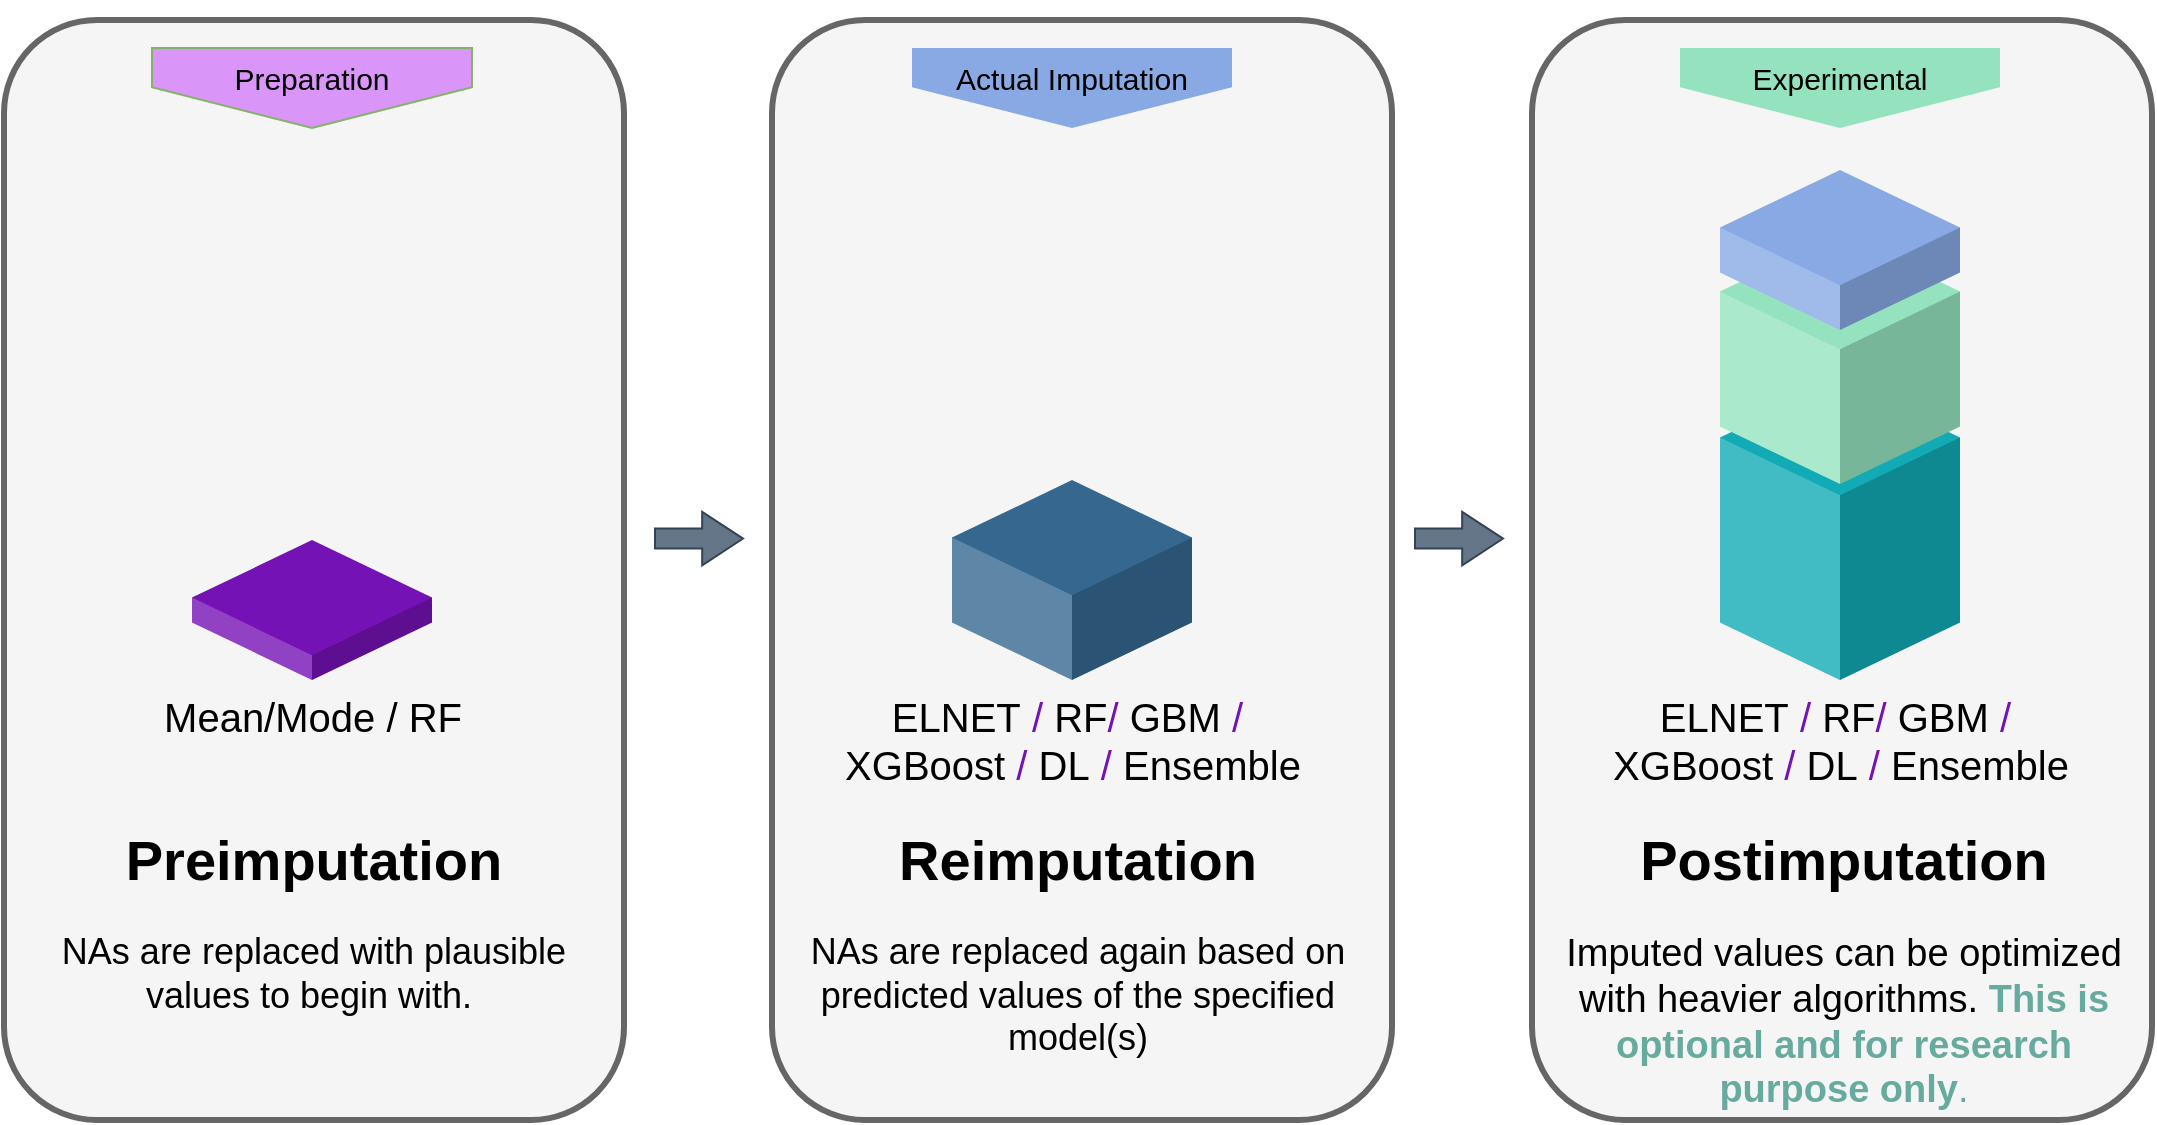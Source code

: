 <mxfile version="20.3.0" type="device"><diagram name="Page-1" id="54c02804-9d69-ba3f-8aca-1021b27b8050"><mxGraphModel dx="1483" dy="927" grid="1" gridSize="10" guides="1" tooltips="1" connect="1" arrows="1" fold="1" page="1" pageScale="1" pageWidth="1100" pageHeight="850" background="none" math="0" shadow="0"><root><mxCell id="0"/><mxCell id="1" parent="0"/><mxCell id="d1PI041SB5bk-du77dhb-3" value="&lt;h1&gt;&lt;br&gt;&lt;/h1&gt;" style="text;html=1;spacing=5;spacingTop=-20;whiteSpace=wrap;overflow=hidden;strokeWidth=3;fontSize=13;align=center;rounded=1;fillColor=#f5f5f5;fontColor=#333333;strokeColor=#666666;" parent="1" vertex="1"><mxGeometry x="45" y="220" width="310" height="550" as="geometry"/></mxCell><mxCell id="7c3a617817c5cf35-8" value="Mean/Mode / RF" style="verticalLabelPosition=bottom;verticalAlign=top;html=1;shape=mxgraph.infographic.shadedCube;isoAngle=15;fillColor=#7412B5;strokeColor=none;fontFamily=Helvetica;fontSize=20;align=center;strokeWidth=2;" parent="1" vertex="1"><mxGeometry x="139" y="480" width="120" height="70" as="geometry"/></mxCell><mxCell id="7c3a617817c5cf35-13" value="&lt;h1&gt;Preimputation&lt;/h1&gt;&lt;p&gt;&lt;span style=&quot;font-size: 18px;&quot;&gt;NAs are replaced with plausible values to begin with.&amp;nbsp;&lt;/span&gt;&lt;/p&gt;" style="text;html=1;spacing=5;spacingTop=-20;whiteSpace=wrap;overflow=hidden;strokeWidth=2;fillColor=none;gradientColor=none;fontSize=14;align=center;" parent="1" vertex="1"><mxGeometry x="65" y="615" width="270" height="147" as="geometry"/></mxCell><mxCell id="jeCLJyGrqwr1bO78uZP9-1" value="Preparation" style="shape=offPageConnector;whiteSpace=wrap;html=1;fillColor=#DA95F8;fontSize=15;size=0.509;verticalAlign=top;strokeColor=#82b366;shadow=0;rounded=0;gradientColor=none;gradientDirection=west;" parent="1" vertex="1"><mxGeometry x="119" y="234" width="160" height="40" as="geometry"/></mxCell><mxCell id="d1PI041SB5bk-du77dhb-2" value="" style="shape=flexArrow;endArrow=classic;html=1;rounded=0;fontColor=#000000;fillColor=#f5f5f5;strokeColor=#666666;endWidth=15.714;endSize=6.471;" parent="1" edge="1"><mxGeometry width="50" height="50" relative="1" as="geometry"><mxPoint x="642" y="368.0" as="sourcePoint"/><mxPoint x="712" y="368.0" as="targetPoint"/></mxGeometry></mxCell><mxCell id="jeCLJyGrqwr1bO78uZP9-6" value="" style="shape=flexArrow;endArrow=classic;html=1;rounded=0;fontColor=#000000;fillColor=#647687;strokeColor=#314354;endWidth=15.714;endSize=6.471;" parent="1" edge="1"><mxGeometry width="50" height="50" relative="1" as="geometry"><mxPoint x="370" y="479.29" as="sourcePoint"/><mxPoint x="415" y="479.29" as="targetPoint"/></mxGeometry></mxCell><mxCell id="d1PI041SB5bk-du77dhb-12" value="" style="shape=flexArrow;endArrow=classic;html=1;rounded=0;fontColor=#000000;fillColor=#647687;strokeColor=#314354;endWidth=15.714;endSize=6.471;" parent="1" edge="1"><mxGeometry width="50" height="50" relative="1" as="geometry"><mxPoint x="750" y="479.29" as="sourcePoint"/><mxPoint x="795" y="479.29" as="targetPoint"/></mxGeometry></mxCell><mxCell id="d1PI041SB5bk-du77dhb-8" value="&lt;h1&gt;&lt;br&gt;&lt;/h1&gt;" style="text;html=1;spacing=5;spacingTop=-20;whiteSpace=wrap;overflow=hidden;strokeColor=#666666;strokeWidth=3;fillColor=#f5f5f5;fontSize=13;fontColor=#333333;align=center;rounded=1;" parent="1" vertex="1"><mxGeometry x="429" y="220" width="310" height="550" as="geometry"/></mxCell><mxCell id="7c3a617817c5cf35-9" value="ELNET&amp;nbsp;&lt;font color=&quot;#7412b5&quot;&gt;/&lt;/font&gt;&amp;nbsp;RF&lt;font color=&quot;#7412b5&quot;&gt;/&lt;/font&gt;&amp;nbsp;GBM&amp;nbsp;&lt;font color=&quot;#7412b5&quot;&gt;/&lt;/font&gt;&amp;nbsp;&lt;br&gt;XGBoost&amp;nbsp;&lt;font color=&quot;#7412b5&quot;&gt;/&lt;/font&gt;&amp;nbsp;DL&amp;nbsp;&lt;font color=&quot;#7412b5&quot;&gt;/&lt;/font&gt;&amp;nbsp;Ensemble" style="verticalLabelPosition=bottom;verticalAlign=top;html=1;shape=mxgraph.infographic.shadedCube;isoAngle=15;fillColor=#36688F;strokeColor=none;fontFamily=Helvetica;fontSize=20;align=center;strokeWidth=2;" parent="1" vertex="1"><mxGeometry x="519" y="450.0" width="120" height="100" as="geometry"/></mxCell><mxCell id="bzk84KcBnKsnqtHeJmn7-7" value="&lt;h1&gt;Reimputation&lt;/h1&gt;&lt;p&gt;&lt;font style=&quot;font-size: 18px;&quot;&gt;NAs are replaced again based on predicted values of the specified model(s)&lt;/font&gt;&lt;/p&gt;" style="text;html=1;spacing=5;spacingTop=-20;whiteSpace=wrap;overflow=hidden;strokeWidth=2;fillColor=none;gradientColor=none;fontSize=14;align=center;" parent="1" vertex="1"><mxGeometry x="444" y="615" width="276" height="147" as="geometry"/></mxCell><mxCell id="jeCLJyGrqwr1bO78uZP9-2" value="Actual Imputation" style="shape=offPageConnector;whiteSpace=wrap;html=1;fillColor=#88A9E3;fontSize=15;fontColor=#000000;size=0.509;verticalAlign=top;strokeColor=none;gradientColor=none;gradientDirection=west;" parent="1" vertex="1"><mxGeometry x="499" y="234" width="160" height="40" as="geometry"/></mxCell><mxCell id="d1PI041SB5bk-du77dhb-4" value="&lt;h1&gt;&lt;br&gt;&lt;/h1&gt;" style="text;html=1;spacing=5;spacingTop=-20;whiteSpace=wrap;overflow=hidden;strokeColor=#666666;strokeWidth=3;fillColor=#f5f5f5;fontSize=13;fontColor=#333333;align=center;rounded=1;container=0;" parent="1" vertex="1"><mxGeometry x="809" y="220" width="310" height="550" as="geometry"/></mxCell><mxCell id="7c3a617817c5cf35-10" value="ELNET&amp;nbsp;&lt;font color=&quot;#7412b5&quot;&gt;/&lt;/font&gt;&amp;nbsp;RF&lt;font color=&quot;#7412b5&quot;&gt;/&lt;/font&gt;&amp;nbsp;GBM&amp;nbsp;&lt;font color=&quot;#7412b5&quot;&gt;/&lt;/font&gt;&amp;nbsp;&lt;br&gt;XGBoost&amp;nbsp;&lt;font color=&quot;#7412b5&quot;&gt;/&lt;/font&gt;&amp;nbsp;DL&amp;nbsp;&lt;font color=&quot;#7412b5&quot;&gt;/&lt;/font&gt;&amp;nbsp;Ensemble" style="verticalLabelPosition=bottom;verticalAlign=top;html=1;shape=mxgraph.infographic.shadedCube;isoAngle=15;fillColor=#12AAB5;strokeColor=none;fontFamily=Helvetica;fontSize=20;align=center;strokeWidth=2;" parent="1" vertex="1"><mxGeometry x="903" y="400.0" width="120" height="150" as="geometry"/></mxCell><mxCell id="7c3a617817c5cf35-4" value="" style="verticalLabelPosition=bottom;verticalAlign=top;html=1;shape=mxgraph.infographic.shadedCube;isoAngle=15;fillColor=#94E3BE;strokeColor=none;fontFamily=Helvetica;fontSize=20;align=center;strokeWidth=2;fillStyle=auto;" parent="1" vertex="1"><mxGeometry x="903" y="327" width="120" height="125" as="geometry"/></mxCell><mxCell id="7c3a617817c5cf35-7" value="" style="verticalLabelPosition=bottom;verticalAlign=top;html=1;shape=mxgraph.infographic.shadedCube;isoAngle=15;fillColor=#88A9E3;strokeColor=none;fontFamily=Helvetica;fontSize=20;align=center;strokeWidth=2;" parent="1" vertex="1"><mxGeometry x="903" y="295" width="120" height="80" as="geometry"/></mxCell><mxCell id="bzk84KcBnKsnqtHeJmn7-8" value="&lt;h1&gt;Postimputation&lt;/h1&gt;&lt;p&gt;&lt;font style=&quot;font-size: 19px;&quot;&gt;Imputed values can be optimized with heavier algorithms. &lt;font color=&quot;#67ab9f&quot;&gt;&lt;b&gt;This is optional and for research purpose only&lt;/b&gt;.&lt;/font&gt;&lt;/font&gt;&lt;/p&gt;" style="text;html=1;spacing=5;spacingTop=-20;whiteSpace=wrap;overflow=hidden;strokeWidth=2;fillColor=none;gradientColor=none;fontSize=14;align=center;" parent="1" vertex="1"><mxGeometry x="810" y="615" width="310" height="155" as="geometry"/></mxCell><mxCell id="jeCLJyGrqwr1bO78uZP9-3" value="Experimental" style="shape=offPageConnector;whiteSpace=wrap;html=1;fillColor=#94E3BE;fontSize=15;fontColor=#000000;size=0.509;verticalAlign=top;strokeColor=none;" parent="1" vertex="1"><mxGeometry x="883" y="234" width="160" height="40" as="geometry"/></mxCell></root></mxGraphModel></diagram></mxfile>
